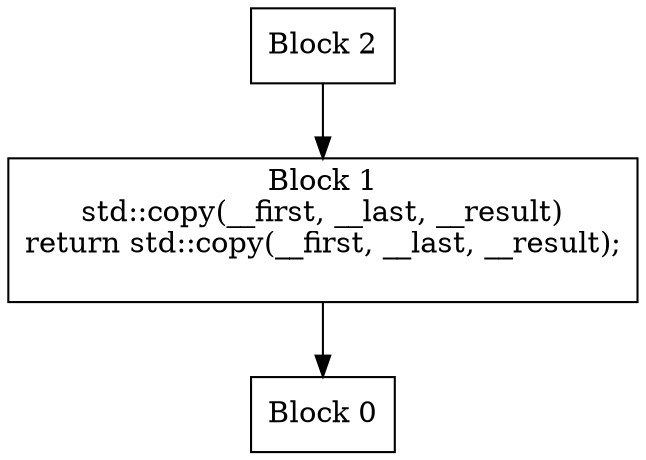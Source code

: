 digraph CFG {
  node [shape=box];
  0 [label="Block 0\n"];
  1 [label="Block 1\nstd::copy(__first, __last, __result)\nreturn std::copy(__first, __last, __result);
\n"];
  2 [label="Block 2\n"];
  1 -> 0;
  2 -> 1;
}
